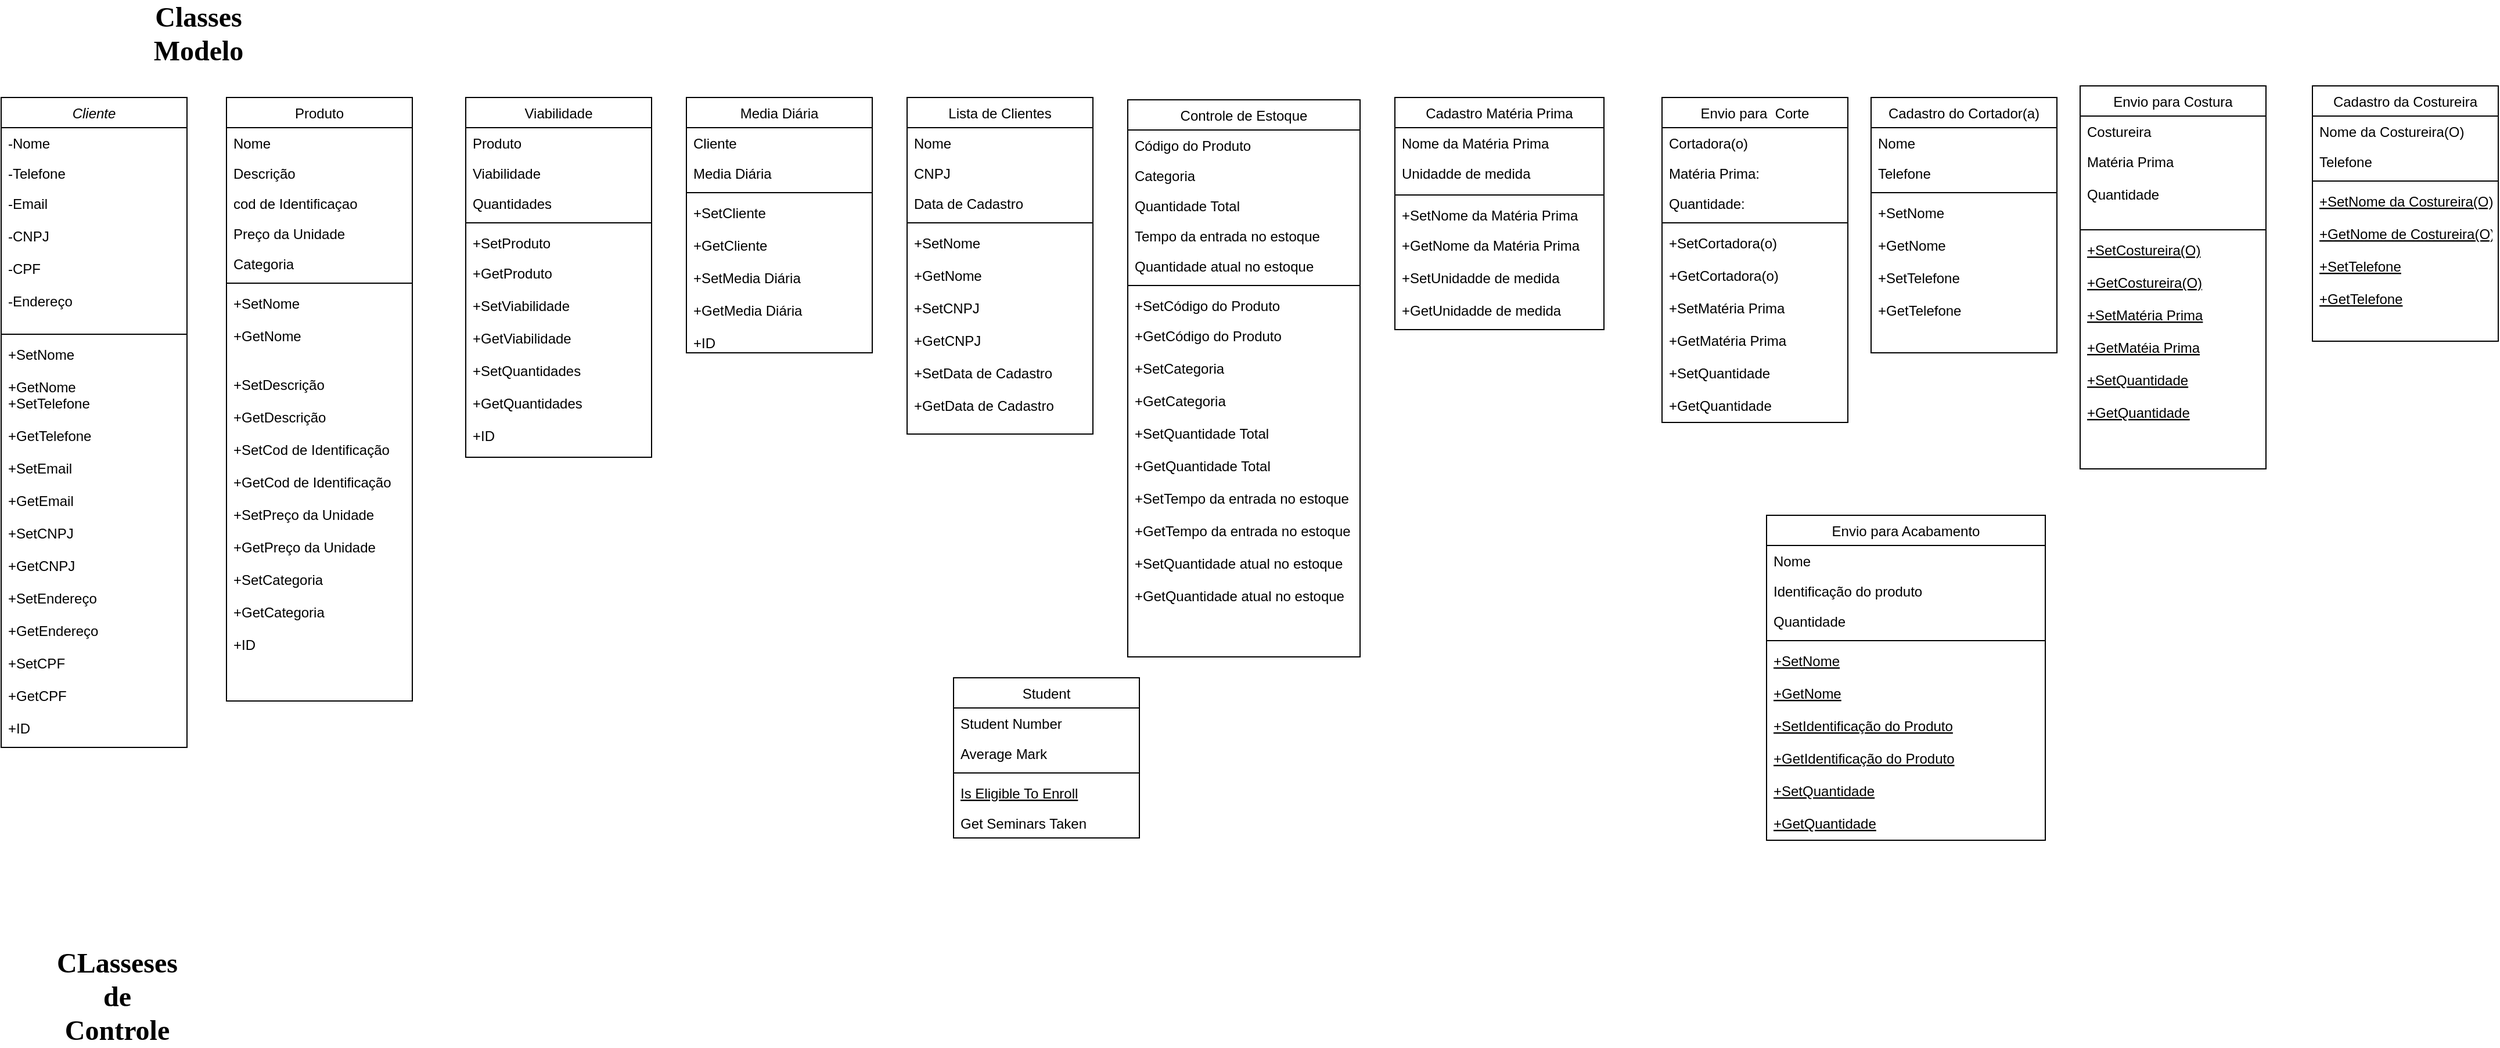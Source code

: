 <mxfile version="24.5.4" type="device">
  <diagram id="C5RBs43oDa-KdzZeNtuy" name="Page-1">
    <mxGraphModel dx="2518" dy="1390" grid="1" gridSize="10" guides="1" tooltips="1" connect="1" arrows="1" fold="1" page="1" pageScale="1" pageWidth="827" pageHeight="1169" math="0" shadow="0">
      <root>
        <mxCell id="WIyWlLk6GJQsqaUBKTNV-0" />
        <mxCell id="WIyWlLk6GJQsqaUBKTNV-1" parent="WIyWlLk6GJQsqaUBKTNV-0" />
        <mxCell id="zkfFHV4jXpPFQw0GAbJ--0" value="Cliente" style="swimlane;fontStyle=2;align=center;verticalAlign=top;childLayout=stackLayout;horizontal=1;startSize=26;horizontalStack=0;resizeParent=1;resizeLast=0;collapsible=1;marginBottom=0;rounded=0;shadow=0;strokeWidth=1;" parent="WIyWlLk6GJQsqaUBKTNV-1" vertex="1">
          <mxGeometry x="220" y="120" width="160" height="560" as="geometry">
            <mxRectangle x="230" y="140" width="160" height="26" as="alternateBounds" />
          </mxGeometry>
        </mxCell>
        <mxCell id="zkfFHV4jXpPFQw0GAbJ--1" value="-Nome" style="text;align=left;verticalAlign=top;spacingLeft=4;spacingRight=4;overflow=hidden;rotatable=0;points=[[0,0.5],[1,0.5]];portConstraint=eastwest;" parent="zkfFHV4jXpPFQw0GAbJ--0" vertex="1">
          <mxGeometry y="26" width="160" height="26" as="geometry" />
        </mxCell>
        <mxCell id="zkfFHV4jXpPFQw0GAbJ--2" value="-Telefone" style="text;align=left;verticalAlign=top;spacingLeft=4;spacingRight=4;overflow=hidden;rotatable=0;points=[[0,0.5],[1,0.5]];portConstraint=eastwest;rounded=0;shadow=0;html=0;" parent="zkfFHV4jXpPFQw0GAbJ--0" vertex="1">
          <mxGeometry y="52" width="160" height="26" as="geometry" />
        </mxCell>
        <mxCell id="zkfFHV4jXpPFQw0GAbJ--3" value="-Email&#xa;&#xa;-CNPJ&#xa;&#xa;-CPF&#xa;&#xa;-Endereço&#xa;&#xa;" style="text;align=left;verticalAlign=top;spacingLeft=4;spacingRight=4;overflow=hidden;rotatable=0;points=[[0,0.5],[1,0.5]];portConstraint=eastwest;rounded=0;shadow=0;html=0;" parent="zkfFHV4jXpPFQw0GAbJ--0" vertex="1">
          <mxGeometry y="78" width="160" height="122" as="geometry" />
        </mxCell>
        <mxCell id="zkfFHV4jXpPFQw0GAbJ--4" value="" style="line;html=1;strokeWidth=1;align=left;verticalAlign=middle;spacingTop=-1;spacingLeft=3;spacingRight=3;rotatable=0;labelPosition=right;points=[];portConstraint=eastwest;" parent="zkfFHV4jXpPFQw0GAbJ--0" vertex="1">
          <mxGeometry y="200" width="160" height="8" as="geometry" />
        </mxCell>
        <mxCell id="zkfFHV4jXpPFQw0GAbJ--5" value="+SetNome&#xa;&#xa;+GetNome&#xa;+SetTelefone&#xa;&#xa;+GetTelefone&#xa;&#xa;+SetEmail&#xa;&#xa;+GetEmail&#xa;&#xa;+SetCNPJ&#xa;&#xa;+GetCNPJ&#xa;&#xa;+SetEndereço&#xa;&#xa;+GetEndereço&#xa;&#xa;+SetCPF&#xa;&#xa;+GetCPF&#xa;&#xa;+ID&#xa;&#xa;&#xa;&#xa;&#xa;&#xa;" style="text;align=left;verticalAlign=top;spacingLeft=4;spacingRight=4;overflow=hidden;rotatable=0;points=[[0,0.5],[1,0.5]];portConstraint=eastwest;" parent="zkfFHV4jXpPFQw0GAbJ--0" vertex="1">
          <mxGeometry y="208" width="160" height="352" as="geometry" />
        </mxCell>
        <mxCell id="zkfFHV4jXpPFQw0GAbJ--6" value="Student" style="swimlane;fontStyle=0;align=center;verticalAlign=top;childLayout=stackLayout;horizontal=1;startSize=26;horizontalStack=0;resizeParent=1;resizeLast=0;collapsible=1;marginBottom=0;rounded=0;shadow=0;strokeWidth=1;" parent="WIyWlLk6GJQsqaUBKTNV-1" vertex="1">
          <mxGeometry x="1040" y="620" width="160" height="138" as="geometry">
            <mxRectangle x="130" y="380" width="160" height="26" as="alternateBounds" />
          </mxGeometry>
        </mxCell>
        <mxCell id="zkfFHV4jXpPFQw0GAbJ--7" value="Student Number" style="text;align=left;verticalAlign=top;spacingLeft=4;spacingRight=4;overflow=hidden;rotatable=0;points=[[0,0.5],[1,0.5]];portConstraint=eastwest;" parent="zkfFHV4jXpPFQw0GAbJ--6" vertex="1">
          <mxGeometry y="26" width="160" height="26" as="geometry" />
        </mxCell>
        <mxCell id="zkfFHV4jXpPFQw0GAbJ--8" value="Average Mark" style="text;align=left;verticalAlign=top;spacingLeft=4;spacingRight=4;overflow=hidden;rotatable=0;points=[[0,0.5],[1,0.5]];portConstraint=eastwest;rounded=0;shadow=0;html=0;" parent="zkfFHV4jXpPFQw0GAbJ--6" vertex="1">
          <mxGeometry y="52" width="160" height="26" as="geometry" />
        </mxCell>
        <mxCell id="zkfFHV4jXpPFQw0GAbJ--9" value="" style="line;html=1;strokeWidth=1;align=left;verticalAlign=middle;spacingTop=-1;spacingLeft=3;spacingRight=3;rotatable=0;labelPosition=right;points=[];portConstraint=eastwest;" parent="zkfFHV4jXpPFQw0GAbJ--6" vertex="1">
          <mxGeometry y="78" width="160" height="8" as="geometry" />
        </mxCell>
        <mxCell id="zkfFHV4jXpPFQw0GAbJ--10" value="Is Eligible To Enroll" style="text;align=left;verticalAlign=top;spacingLeft=4;spacingRight=4;overflow=hidden;rotatable=0;points=[[0,0.5],[1,0.5]];portConstraint=eastwest;fontStyle=4" parent="zkfFHV4jXpPFQw0GAbJ--6" vertex="1">
          <mxGeometry y="86" width="160" height="26" as="geometry" />
        </mxCell>
        <mxCell id="zkfFHV4jXpPFQw0GAbJ--11" value="Get Seminars Taken" style="text;align=left;verticalAlign=top;spacingLeft=4;spacingRight=4;overflow=hidden;rotatable=0;points=[[0,0.5],[1,0.5]];portConstraint=eastwest;" parent="zkfFHV4jXpPFQw0GAbJ--6" vertex="1">
          <mxGeometry y="112" width="160" height="26" as="geometry" />
        </mxCell>
        <mxCell id="zkfFHV4jXpPFQw0GAbJ--17" value="Produto" style="swimlane;fontStyle=0;align=center;verticalAlign=top;childLayout=stackLayout;horizontal=1;startSize=26;horizontalStack=0;resizeParent=1;resizeLast=0;collapsible=1;marginBottom=0;rounded=0;shadow=0;strokeWidth=1;" parent="WIyWlLk6GJQsqaUBKTNV-1" vertex="1">
          <mxGeometry x="414" y="120" width="160" height="520" as="geometry">
            <mxRectangle x="550" y="140" width="160" height="26" as="alternateBounds" />
          </mxGeometry>
        </mxCell>
        <mxCell id="zkfFHV4jXpPFQw0GAbJ--18" value="Nome" style="text;align=left;verticalAlign=top;spacingLeft=4;spacingRight=4;overflow=hidden;rotatable=0;points=[[0,0.5],[1,0.5]];portConstraint=eastwest;" parent="zkfFHV4jXpPFQw0GAbJ--17" vertex="1">
          <mxGeometry y="26" width="160" height="26" as="geometry" />
        </mxCell>
        <mxCell id="zkfFHV4jXpPFQw0GAbJ--19" value="Descrição" style="text;align=left;verticalAlign=top;spacingLeft=4;spacingRight=4;overflow=hidden;rotatable=0;points=[[0,0.5],[1,0.5]];portConstraint=eastwest;rounded=0;shadow=0;html=0;" parent="zkfFHV4jXpPFQw0GAbJ--17" vertex="1">
          <mxGeometry y="52" width="160" height="26" as="geometry" />
        </mxCell>
        <mxCell id="zkfFHV4jXpPFQw0GAbJ--20" value="cod de Identificaçao" style="text;align=left;verticalAlign=top;spacingLeft=4;spacingRight=4;overflow=hidden;rotatable=0;points=[[0,0.5],[1,0.5]];portConstraint=eastwest;rounded=0;shadow=0;html=0;" parent="zkfFHV4jXpPFQw0GAbJ--17" vertex="1">
          <mxGeometry y="78" width="160" height="26" as="geometry" />
        </mxCell>
        <mxCell id="zkfFHV4jXpPFQw0GAbJ--21" value="Preço da Unidade" style="text;align=left;verticalAlign=top;spacingLeft=4;spacingRight=4;overflow=hidden;rotatable=0;points=[[0,0.5],[1,0.5]];portConstraint=eastwest;rounded=0;shadow=0;html=0;" parent="zkfFHV4jXpPFQw0GAbJ--17" vertex="1">
          <mxGeometry y="104" width="160" height="26" as="geometry" />
        </mxCell>
        <mxCell id="zkfFHV4jXpPFQw0GAbJ--22" value="Categoria" style="text;align=left;verticalAlign=top;spacingLeft=4;spacingRight=4;overflow=hidden;rotatable=0;points=[[0,0.5],[1,0.5]];portConstraint=eastwest;rounded=0;shadow=0;html=0;" parent="zkfFHV4jXpPFQw0GAbJ--17" vertex="1">
          <mxGeometry y="130" width="160" height="26" as="geometry" />
        </mxCell>
        <mxCell id="zkfFHV4jXpPFQw0GAbJ--23" value="" style="line;html=1;strokeWidth=1;align=left;verticalAlign=middle;spacingTop=-1;spacingLeft=3;spacingRight=3;rotatable=0;labelPosition=right;points=[];portConstraint=eastwest;" parent="zkfFHV4jXpPFQw0GAbJ--17" vertex="1">
          <mxGeometry y="156" width="160" height="8" as="geometry" />
        </mxCell>
        <mxCell id="zkfFHV4jXpPFQw0GAbJ--24" value="+SetNome&#xa;&#xa;+GetNome&#xa;&#xa;&#xa;+SetDescrição&#xa;&#xa;+GetDescrição&#xa;&#xa;+SetCod de Identificação&#xa;&#xa;+GetCod de Identificação&#xa;&#xa;+SetPreço da Unidade&#xa;&#xa;+GetPreço da Unidade&#xa;&#xa;+SetCategoria&#xa;&#xa;+GetCategoria&#xa;&#xa;+ID" style="text;align=left;verticalAlign=top;spacingLeft=4;spacingRight=4;overflow=hidden;rotatable=0;points=[[0,0.5],[1,0.5]];portConstraint=eastwest;" parent="zkfFHV4jXpPFQw0GAbJ--17" vertex="1">
          <mxGeometry y="164" width="160" height="356" as="geometry" />
        </mxCell>
        <mxCell id="asrp8kJzujOav0ptzsXe-0" value="Viabilidade" style="swimlane;fontStyle=0;align=center;verticalAlign=top;childLayout=stackLayout;horizontal=1;startSize=26;horizontalStack=0;resizeParent=1;resizeLast=0;collapsible=1;marginBottom=0;rounded=0;shadow=0;strokeWidth=1;" vertex="1" parent="WIyWlLk6GJQsqaUBKTNV-1">
          <mxGeometry x="620" y="120" width="160" height="310" as="geometry">
            <mxRectangle x="550" y="140" width="160" height="26" as="alternateBounds" />
          </mxGeometry>
        </mxCell>
        <mxCell id="asrp8kJzujOav0ptzsXe-1" value="Produto" style="text;align=left;verticalAlign=top;spacingLeft=4;spacingRight=4;overflow=hidden;rotatable=0;points=[[0,0.5],[1,0.5]];portConstraint=eastwest;" vertex="1" parent="asrp8kJzujOav0ptzsXe-0">
          <mxGeometry y="26" width="160" height="26" as="geometry" />
        </mxCell>
        <mxCell id="asrp8kJzujOav0ptzsXe-2" value="Viabilidade" style="text;align=left;verticalAlign=top;spacingLeft=4;spacingRight=4;overflow=hidden;rotatable=0;points=[[0,0.5],[1,0.5]];portConstraint=eastwest;rounded=0;shadow=0;html=0;" vertex="1" parent="asrp8kJzujOav0ptzsXe-0">
          <mxGeometry y="52" width="160" height="26" as="geometry" />
        </mxCell>
        <mxCell id="asrp8kJzujOav0ptzsXe-3" value="Quantidades" style="text;align=left;verticalAlign=top;spacingLeft=4;spacingRight=4;overflow=hidden;rotatable=0;points=[[0,0.5],[1,0.5]];portConstraint=eastwest;rounded=0;shadow=0;html=0;" vertex="1" parent="asrp8kJzujOav0ptzsXe-0">
          <mxGeometry y="78" width="160" height="26" as="geometry" />
        </mxCell>
        <mxCell id="asrp8kJzujOav0ptzsXe-6" value="" style="line;html=1;strokeWidth=1;align=left;verticalAlign=middle;spacingTop=-1;spacingLeft=3;spacingRight=3;rotatable=0;labelPosition=right;points=[];portConstraint=eastwest;" vertex="1" parent="asrp8kJzujOav0ptzsXe-0">
          <mxGeometry y="104" width="160" height="8" as="geometry" />
        </mxCell>
        <mxCell id="asrp8kJzujOav0ptzsXe-7" value="+SetProduto" style="text;align=left;verticalAlign=top;spacingLeft=4;spacingRight=4;overflow=hidden;rotatable=0;points=[[0,0.5],[1,0.5]];portConstraint=eastwest;" vertex="1" parent="asrp8kJzujOav0ptzsXe-0">
          <mxGeometry y="112" width="160" height="26" as="geometry" />
        </mxCell>
        <mxCell id="asrp8kJzujOav0ptzsXe-8" value="+GetProduto&#xa;&#xa;+SetViabilidade&#xa;&#xa;+GetViabilidade&#xa;&#xa;+SetQuantidades&#xa;&#xa;+GetQuantidades&#xa;&#xa;+ID" style="text;align=left;verticalAlign=top;spacingLeft=4;spacingRight=4;overflow=hidden;rotatable=0;points=[[0,0.5],[1,0.5]];portConstraint=eastwest;" vertex="1" parent="asrp8kJzujOav0ptzsXe-0">
          <mxGeometry y="138" width="160" height="162" as="geometry" />
        </mxCell>
        <mxCell id="asrp8kJzujOav0ptzsXe-9" value="&lt;b&gt;&lt;font style=&quot;font-size: 24px;&quot; face=&quot;Georgia&quot;&gt;Classes Modelo&lt;/font&gt;&lt;/b&gt;" style="text;html=1;align=center;verticalAlign=middle;whiteSpace=wrap;rounded=0;" vertex="1" parent="WIyWlLk6GJQsqaUBKTNV-1">
          <mxGeometry x="360" y="50" width="60" height="30" as="geometry" />
        </mxCell>
        <mxCell id="asrp8kJzujOav0ptzsXe-10" value="Media Diária" style="swimlane;fontStyle=0;align=center;verticalAlign=top;childLayout=stackLayout;horizontal=1;startSize=26;horizontalStack=0;resizeParent=1;resizeLast=0;collapsible=1;marginBottom=0;rounded=0;shadow=0;strokeWidth=1;" vertex="1" parent="WIyWlLk6GJQsqaUBKTNV-1">
          <mxGeometry x="810" y="120" width="160" height="220" as="geometry">
            <mxRectangle x="550" y="140" width="160" height="26" as="alternateBounds" />
          </mxGeometry>
        </mxCell>
        <mxCell id="asrp8kJzujOav0ptzsXe-11" value="Cliente" style="text;align=left;verticalAlign=top;spacingLeft=4;spacingRight=4;overflow=hidden;rotatable=0;points=[[0,0.5],[1,0.5]];portConstraint=eastwest;" vertex="1" parent="asrp8kJzujOav0ptzsXe-10">
          <mxGeometry y="26" width="160" height="26" as="geometry" />
        </mxCell>
        <mxCell id="asrp8kJzujOav0ptzsXe-12" value="Media Diária" style="text;align=left;verticalAlign=top;spacingLeft=4;spacingRight=4;overflow=hidden;rotatable=0;points=[[0,0.5],[1,0.5]];portConstraint=eastwest;rounded=0;shadow=0;html=0;" vertex="1" parent="asrp8kJzujOav0ptzsXe-10">
          <mxGeometry y="52" width="160" height="26" as="geometry" />
        </mxCell>
        <mxCell id="asrp8kJzujOav0ptzsXe-16" value="" style="line;html=1;strokeWidth=1;align=left;verticalAlign=middle;spacingTop=-1;spacingLeft=3;spacingRight=3;rotatable=0;labelPosition=right;points=[];portConstraint=eastwest;" vertex="1" parent="asrp8kJzujOav0ptzsXe-10">
          <mxGeometry y="78" width="160" height="8" as="geometry" />
        </mxCell>
        <mxCell id="asrp8kJzujOav0ptzsXe-17" value="+SetCliente&#xa;&#xa;+GetCliente&#xa;&#xa;+SetMedia Diária&#xa;&#xa;+GetMedia Diária&#xa;&#xa;+ID&#xa;&#xa;&#xa;&#xa;&#xa;" style="text;align=left;verticalAlign=top;spacingLeft=4;spacingRight=4;overflow=hidden;rotatable=0;points=[[0,0.5],[1,0.5]];portConstraint=eastwest;" vertex="1" parent="asrp8kJzujOav0ptzsXe-10">
          <mxGeometry y="86" width="160" height="134" as="geometry" />
        </mxCell>
        <mxCell id="asrp8kJzujOav0ptzsXe-19" value="Lista de Clientes" style="swimlane;fontStyle=0;align=center;verticalAlign=top;childLayout=stackLayout;horizontal=1;startSize=26;horizontalStack=0;resizeParent=1;resizeLast=0;collapsible=1;marginBottom=0;rounded=0;shadow=0;strokeWidth=1;" vertex="1" parent="WIyWlLk6GJQsqaUBKTNV-1">
          <mxGeometry x="1000" y="120" width="160" height="290" as="geometry">
            <mxRectangle x="550" y="140" width="160" height="26" as="alternateBounds" />
          </mxGeometry>
        </mxCell>
        <mxCell id="asrp8kJzujOav0ptzsXe-20" value="Nome" style="text;align=left;verticalAlign=top;spacingLeft=4;spacingRight=4;overflow=hidden;rotatable=0;points=[[0,0.5],[1,0.5]];portConstraint=eastwest;" vertex="1" parent="asrp8kJzujOav0ptzsXe-19">
          <mxGeometry y="26" width="160" height="26" as="geometry" />
        </mxCell>
        <mxCell id="asrp8kJzujOav0ptzsXe-21" value="CNPJ" style="text;align=left;verticalAlign=top;spacingLeft=4;spacingRight=4;overflow=hidden;rotatable=0;points=[[0,0.5],[1,0.5]];portConstraint=eastwest;rounded=0;shadow=0;html=0;" vertex="1" parent="asrp8kJzujOav0ptzsXe-19">
          <mxGeometry y="52" width="160" height="26" as="geometry" />
        </mxCell>
        <mxCell id="asrp8kJzujOav0ptzsXe-23" value="Data de Cadastro" style="text;align=left;verticalAlign=top;spacingLeft=4;spacingRight=4;overflow=hidden;rotatable=0;points=[[0,0.5],[1,0.5]];portConstraint=eastwest;rounded=0;shadow=0;html=0;" vertex="1" parent="asrp8kJzujOav0ptzsXe-19">
          <mxGeometry y="78" width="160" height="26" as="geometry" />
        </mxCell>
        <mxCell id="asrp8kJzujOav0ptzsXe-25" value="" style="line;html=1;strokeWidth=1;align=left;verticalAlign=middle;spacingTop=-1;spacingLeft=3;spacingRight=3;rotatable=0;labelPosition=right;points=[];portConstraint=eastwest;" vertex="1" parent="asrp8kJzujOav0ptzsXe-19">
          <mxGeometry y="104" width="160" height="8" as="geometry" />
        </mxCell>
        <mxCell id="asrp8kJzujOav0ptzsXe-27" value="+SetNome&#xa;&#xa;+GetNome&#xa;&#xa;+SetCNPJ&#xa;&#xa;+GetCNPJ&#xa;&#xa;+SetData de Cadastro&#xa;&#xa;+GetData de Cadastro&#xa;&#xa;&#xa;" style="text;align=left;verticalAlign=top;spacingLeft=4;spacingRight=4;overflow=hidden;rotatable=0;points=[[0,0.5],[1,0.5]];portConstraint=eastwest;" vertex="1" parent="asrp8kJzujOav0ptzsXe-19">
          <mxGeometry y="112" width="160" height="178" as="geometry" />
        </mxCell>
        <mxCell id="asrp8kJzujOav0ptzsXe-28" value="Controle de Estoque" style="swimlane;fontStyle=0;align=center;verticalAlign=top;childLayout=stackLayout;horizontal=1;startSize=26;horizontalStack=0;resizeParent=1;resizeLast=0;collapsible=1;marginBottom=0;rounded=0;shadow=0;strokeWidth=1;" vertex="1" parent="WIyWlLk6GJQsqaUBKTNV-1">
          <mxGeometry x="1190" y="122" width="200" height="480" as="geometry">
            <mxRectangle x="550" y="140" width="160" height="26" as="alternateBounds" />
          </mxGeometry>
        </mxCell>
        <mxCell id="asrp8kJzujOav0ptzsXe-29" value="Código do Produto" style="text;align=left;verticalAlign=top;spacingLeft=4;spacingRight=4;overflow=hidden;rotatable=0;points=[[0,0.5],[1,0.5]];portConstraint=eastwest;" vertex="1" parent="asrp8kJzujOav0ptzsXe-28">
          <mxGeometry y="26" width="200" height="26" as="geometry" />
        </mxCell>
        <mxCell id="asrp8kJzujOav0ptzsXe-30" value="Categoria" style="text;align=left;verticalAlign=top;spacingLeft=4;spacingRight=4;overflow=hidden;rotatable=0;points=[[0,0.5],[1,0.5]];portConstraint=eastwest;rounded=0;shadow=0;html=0;" vertex="1" parent="asrp8kJzujOav0ptzsXe-28">
          <mxGeometry y="52" width="200" height="26" as="geometry" />
        </mxCell>
        <mxCell id="asrp8kJzujOav0ptzsXe-31" value="Quantidade Total" style="text;align=left;verticalAlign=top;spacingLeft=4;spacingRight=4;overflow=hidden;rotatable=0;points=[[0,0.5],[1,0.5]];portConstraint=eastwest;rounded=0;shadow=0;html=0;" vertex="1" parent="asrp8kJzujOav0ptzsXe-28">
          <mxGeometry y="78" width="200" height="26" as="geometry" />
        </mxCell>
        <mxCell id="asrp8kJzujOav0ptzsXe-32" value="Tempo da entrada no estoque" style="text;align=left;verticalAlign=top;spacingLeft=4;spacingRight=4;overflow=hidden;rotatable=0;points=[[0,0.5],[1,0.5]];portConstraint=eastwest;rounded=0;shadow=0;html=0;" vertex="1" parent="asrp8kJzujOav0ptzsXe-28">
          <mxGeometry y="104" width="200" height="26" as="geometry" />
        </mxCell>
        <mxCell id="asrp8kJzujOav0ptzsXe-33" value="Quantidade atual no estoque" style="text;align=left;verticalAlign=top;spacingLeft=4;spacingRight=4;overflow=hidden;rotatable=0;points=[[0,0.5],[1,0.5]];portConstraint=eastwest;rounded=0;shadow=0;html=0;" vertex="1" parent="asrp8kJzujOav0ptzsXe-28">
          <mxGeometry y="130" width="200" height="26" as="geometry" />
        </mxCell>
        <mxCell id="asrp8kJzujOav0ptzsXe-34" value="" style="line;html=1;strokeWidth=1;align=left;verticalAlign=middle;spacingTop=-1;spacingLeft=3;spacingRight=3;rotatable=0;labelPosition=right;points=[];portConstraint=eastwest;" vertex="1" parent="asrp8kJzujOav0ptzsXe-28">
          <mxGeometry y="156" width="200" height="8" as="geometry" />
        </mxCell>
        <mxCell id="asrp8kJzujOav0ptzsXe-35" value="+SetCódigo do Produto" style="text;align=left;verticalAlign=top;spacingLeft=4;spacingRight=4;overflow=hidden;rotatable=0;points=[[0,0.5],[1,0.5]];portConstraint=eastwest;" vertex="1" parent="asrp8kJzujOav0ptzsXe-28">
          <mxGeometry y="164" width="200" height="26" as="geometry" />
        </mxCell>
        <mxCell id="asrp8kJzujOav0ptzsXe-36" value="+GetCódigo do Produto&#xa;&#xa;+SetCategoria&#xa;&#xa;+GetCategoria&#xa;&#xa;+SetQuantidade Total&#xa;&#xa;+GetQuantidade Total&#xa;&#xa;+SetTempo da entrada no estoque&#xa;&#xa;+GetTempo da entrada no estoque&#xa;&#xa;+SetQuantidade atual no estoque&#xa;&#xa;+GetQuantidade atual no estoque&#xa;" style="text;align=left;verticalAlign=top;spacingLeft=4;spacingRight=4;overflow=hidden;rotatable=0;points=[[0,0.5],[1,0.5]];portConstraint=eastwest;" vertex="1" parent="asrp8kJzujOav0ptzsXe-28">
          <mxGeometry y="190" width="200" height="290" as="geometry" />
        </mxCell>
        <mxCell id="asrp8kJzujOav0ptzsXe-37" value="Cadastro Matéria Prima" style="swimlane;fontStyle=0;align=center;verticalAlign=top;childLayout=stackLayout;horizontal=1;startSize=26;horizontalStack=0;resizeParent=1;resizeLast=0;collapsible=1;marginBottom=0;rounded=0;shadow=0;strokeWidth=1;" vertex="1" parent="WIyWlLk6GJQsqaUBKTNV-1">
          <mxGeometry x="1420" y="120" width="180" height="200" as="geometry">
            <mxRectangle x="550" y="140" width="160" height="26" as="alternateBounds" />
          </mxGeometry>
        </mxCell>
        <mxCell id="asrp8kJzujOav0ptzsXe-38" value="Nome da Matéria Prima" style="text;align=left;verticalAlign=top;spacingLeft=4;spacingRight=4;overflow=hidden;rotatable=0;points=[[0,0.5],[1,0.5]];portConstraint=eastwest;" vertex="1" parent="asrp8kJzujOav0ptzsXe-37">
          <mxGeometry y="26" width="180" height="26" as="geometry" />
        </mxCell>
        <mxCell id="asrp8kJzujOav0ptzsXe-39" value="Unidadde de medida" style="text;align=left;verticalAlign=top;spacingLeft=4;spacingRight=4;overflow=hidden;rotatable=0;points=[[0,0.5],[1,0.5]];portConstraint=eastwest;rounded=0;shadow=0;html=0;" vertex="1" parent="asrp8kJzujOav0ptzsXe-37">
          <mxGeometry y="52" width="180" height="28" as="geometry" />
        </mxCell>
        <mxCell id="asrp8kJzujOav0ptzsXe-43" value="" style="line;html=1;strokeWidth=1;align=left;verticalAlign=middle;spacingTop=-1;spacingLeft=3;spacingRight=3;rotatable=0;labelPosition=right;points=[];portConstraint=eastwest;" vertex="1" parent="asrp8kJzujOav0ptzsXe-37">
          <mxGeometry y="80" width="180" height="8" as="geometry" />
        </mxCell>
        <mxCell id="asrp8kJzujOav0ptzsXe-44" value="+SetNome da Matéria Prima" style="text;align=left;verticalAlign=top;spacingLeft=4;spacingRight=4;overflow=hidden;rotatable=0;points=[[0,0.5],[1,0.5]];portConstraint=eastwest;" vertex="1" parent="asrp8kJzujOav0ptzsXe-37">
          <mxGeometry y="88" width="180" height="26" as="geometry" />
        </mxCell>
        <mxCell id="asrp8kJzujOav0ptzsXe-45" value="+GetNome da Matéria Prima&#xa;&#xa;+SetUnidadde de medida&#xa;&#xa;+GetUnidadde de medida&#xa;" style="text;align=left;verticalAlign=top;spacingLeft=4;spacingRight=4;overflow=hidden;rotatable=0;points=[[0,0.5],[1,0.5]];portConstraint=eastwest;" vertex="1" parent="asrp8kJzujOav0ptzsXe-37">
          <mxGeometry y="114" width="180" height="86" as="geometry" />
        </mxCell>
        <mxCell id="asrp8kJzujOav0ptzsXe-48" value="Envio para  Corte" style="swimlane;fontStyle=0;align=center;verticalAlign=top;childLayout=stackLayout;horizontal=1;startSize=26;horizontalStack=0;resizeParent=1;resizeLast=0;collapsible=1;marginBottom=0;rounded=0;shadow=0;strokeWidth=1;" vertex="1" parent="WIyWlLk6GJQsqaUBKTNV-1">
          <mxGeometry x="1650" y="120" width="160" height="280" as="geometry">
            <mxRectangle x="550" y="140" width="160" height="26" as="alternateBounds" />
          </mxGeometry>
        </mxCell>
        <mxCell id="asrp8kJzujOav0ptzsXe-49" value="Cortadora(o)" style="text;align=left;verticalAlign=top;spacingLeft=4;spacingRight=4;overflow=hidden;rotatable=0;points=[[0,0.5],[1,0.5]];portConstraint=eastwest;" vertex="1" parent="asrp8kJzujOav0ptzsXe-48">
          <mxGeometry y="26" width="160" height="26" as="geometry" />
        </mxCell>
        <mxCell id="asrp8kJzujOav0ptzsXe-50" value="Matéria Prima:" style="text;align=left;verticalAlign=top;spacingLeft=4;spacingRight=4;overflow=hidden;rotatable=0;points=[[0,0.5],[1,0.5]];portConstraint=eastwest;rounded=0;shadow=0;html=0;" vertex="1" parent="asrp8kJzujOav0ptzsXe-48">
          <mxGeometry y="52" width="160" height="26" as="geometry" />
        </mxCell>
        <mxCell id="asrp8kJzujOav0ptzsXe-51" value="Quantidade:" style="text;align=left;verticalAlign=top;spacingLeft=4;spacingRight=4;overflow=hidden;rotatable=0;points=[[0,0.5],[1,0.5]];portConstraint=eastwest;rounded=0;shadow=0;html=0;" vertex="1" parent="asrp8kJzujOav0ptzsXe-48">
          <mxGeometry y="78" width="160" height="26" as="geometry" />
        </mxCell>
        <mxCell id="asrp8kJzujOav0ptzsXe-54" value="" style="line;html=1;strokeWidth=1;align=left;verticalAlign=middle;spacingTop=-1;spacingLeft=3;spacingRight=3;rotatable=0;labelPosition=right;points=[];portConstraint=eastwest;" vertex="1" parent="asrp8kJzujOav0ptzsXe-48">
          <mxGeometry y="104" width="160" height="8" as="geometry" />
        </mxCell>
        <mxCell id="asrp8kJzujOav0ptzsXe-55" value="+SetCortadora(o)&#xa;&#xa;+GetCortadora(o)&#xa;&#xa;+SetMatéria Prima&#xa;&#xa;+GetMatéria Prima&#xa;&#xa;+SetQuantidade&#xa;&#xa;+GetQuantidade&#xa;" style="text;align=left;verticalAlign=top;spacingLeft=4;spacingRight=4;overflow=hidden;rotatable=0;points=[[0,0.5],[1,0.5]];portConstraint=eastwest;" vertex="1" parent="asrp8kJzujOav0ptzsXe-48">
          <mxGeometry y="112" width="160" height="168" as="geometry" />
        </mxCell>
        <mxCell id="asrp8kJzujOav0ptzsXe-57" value="Cadastro do Cortador(a)" style="swimlane;fontStyle=0;align=center;verticalAlign=top;childLayout=stackLayout;horizontal=1;startSize=26;horizontalStack=0;resizeParent=1;resizeLast=0;collapsible=1;marginBottom=0;rounded=0;shadow=0;strokeWidth=1;" vertex="1" parent="WIyWlLk6GJQsqaUBKTNV-1">
          <mxGeometry x="1830" y="120" width="160" height="220" as="geometry">
            <mxRectangle x="550" y="140" width="160" height="26" as="alternateBounds" />
          </mxGeometry>
        </mxCell>
        <mxCell id="asrp8kJzujOav0ptzsXe-58" value="Nome" style="text;align=left;verticalAlign=top;spacingLeft=4;spacingRight=4;overflow=hidden;rotatable=0;points=[[0,0.5],[1,0.5]];portConstraint=eastwest;" vertex="1" parent="asrp8kJzujOav0ptzsXe-57">
          <mxGeometry y="26" width="160" height="26" as="geometry" />
        </mxCell>
        <mxCell id="asrp8kJzujOav0ptzsXe-59" value="Telefone" style="text;align=left;verticalAlign=top;spacingLeft=4;spacingRight=4;overflow=hidden;rotatable=0;points=[[0,0.5],[1,0.5]];portConstraint=eastwest;rounded=0;shadow=0;html=0;" vertex="1" parent="asrp8kJzujOav0ptzsXe-57">
          <mxGeometry y="52" width="160" height="26" as="geometry" />
        </mxCell>
        <mxCell id="asrp8kJzujOav0ptzsXe-63" value="" style="line;html=1;strokeWidth=1;align=left;verticalAlign=middle;spacingTop=-1;spacingLeft=3;spacingRight=3;rotatable=0;labelPosition=right;points=[];portConstraint=eastwest;" vertex="1" parent="asrp8kJzujOav0ptzsXe-57">
          <mxGeometry y="78" width="160" height="8" as="geometry" />
        </mxCell>
        <mxCell id="asrp8kJzujOav0ptzsXe-64" value="+SetNome&#xa;&#xa;+GetNome&#xa;&#xa;+SetTelefone&#xa;&#xa;+GetTelefone" style="text;align=left;verticalAlign=top;spacingLeft=4;spacingRight=4;overflow=hidden;rotatable=0;points=[[0,0.5],[1,0.5]];portConstraint=eastwest;" vertex="1" parent="asrp8kJzujOav0ptzsXe-57">
          <mxGeometry y="86" width="160" height="134" as="geometry" />
        </mxCell>
        <mxCell id="asrp8kJzujOav0ptzsXe-66" value="Cadastro da Costureira" style="swimlane;fontStyle=0;align=center;verticalAlign=top;childLayout=stackLayout;horizontal=1;startSize=26;horizontalStack=0;resizeParent=1;resizeLast=0;collapsible=1;marginBottom=0;rounded=0;shadow=0;strokeWidth=1;" vertex="1" parent="WIyWlLk6GJQsqaUBKTNV-1">
          <mxGeometry x="2210" y="110" width="160" height="220" as="geometry">
            <mxRectangle x="130" y="380" width="160" height="26" as="alternateBounds" />
          </mxGeometry>
        </mxCell>
        <mxCell id="asrp8kJzujOav0ptzsXe-67" value="Nome da Costureira(O)" style="text;align=left;verticalAlign=top;spacingLeft=4;spacingRight=4;overflow=hidden;rotatable=0;points=[[0,0.5],[1,0.5]];portConstraint=eastwest;" vertex="1" parent="asrp8kJzujOav0ptzsXe-66">
          <mxGeometry y="26" width="160" height="26" as="geometry" />
        </mxCell>
        <mxCell id="asrp8kJzujOav0ptzsXe-68" value="Telefone" style="text;align=left;verticalAlign=top;spacingLeft=4;spacingRight=4;overflow=hidden;rotatable=0;points=[[0,0.5],[1,0.5]];portConstraint=eastwest;rounded=0;shadow=0;html=0;" vertex="1" parent="asrp8kJzujOav0ptzsXe-66">
          <mxGeometry y="52" width="160" height="26" as="geometry" />
        </mxCell>
        <mxCell id="asrp8kJzujOav0ptzsXe-69" value="" style="line;html=1;strokeWidth=1;align=left;verticalAlign=middle;spacingTop=-1;spacingLeft=3;spacingRight=3;rotatable=0;labelPosition=right;points=[];portConstraint=eastwest;" vertex="1" parent="asrp8kJzujOav0ptzsXe-66">
          <mxGeometry y="78" width="160" height="8" as="geometry" />
        </mxCell>
        <mxCell id="asrp8kJzujOav0ptzsXe-70" value="+SetNome da Costureira(O)&#xa;&#xa;+GetNome de Costureira(O)&#xa;&#xa;+SetTelefone&#xa;&#xa;+GetTelefone" style="text;align=left;verticalAlign=top;spacingLeft=4;spacingRight=4;overflow=hidden;rotatable=0;points=[[0,0.5],[1,0.5]];portConstraint=eastwest;fontStyle=4" vertex="1" parent="asrp8kJzujOav0ptzsXe-66">
          <mxGeometry y="86" width="160" height="124" as="geometry" />
        </mxCell>
        <mxCell id="asrp8kJzujOav0ptzsXe-72" value="Envio para Costura" style="swimlane;fontStyle=0;align=center;verticalAlign=top;childLayout=stackLayout;horizontal=1;startSize=26;horizontalStack=0;resizeParent=1;resizeLast=0;collapsible=1;marginBottom=0;rounded=0;shadow=0;strokeWidth=1;" vertex="1" parent="WIyWlLk6GJQsqaUBKTNV-1">
          <mxGeometry x="2010" y="110" width="160" height="330" as="geometry">
            <mxRectangle x="130" y="380" width="160" height="26" as="alternateBounds" />
          </mxGeometry>
        </mxCell>
        <mxCell id="asrp8kJzujOav0ptzsXe-73" value="Costureira" style="text;align=left;verticalAlign=top;spacingLeft=4;spacingRight=4;overflow=hidden;rotatable=0;points=[[0,0.5],[1,0.5]];portConstraint=eastwest;" vertex="1" parent="asrp8kJzujOav0ptzsXe-72">
          <mxGeometry y="26" width="160" height="26" as="geometry" />
        </mxCell>
        <mxCell id="asrp8kJzujOav0ptzsXe-74" value="Matéria Prima&#xa;&#xa;Quantidade&#xa;" style="text;align=left;verticalAlign=top;spacingLeft=4;spacingRight=4;overflow=hidden;rotatable=0;points=[[0,0.5],[1,0.5]];portConstraint=eastwest;rounded=0;shadow=0;html=0;" vertex="1" parent="asrp8kJzujOav0ptzsXe-72">
          <mxGeometry y="52" width="160" height="68" as="geometry" />
        </mxCell>
        <mxCell id="asrp8kJzujOav0ptzsXe-75" value="" style="line;html=1;strokeWidth=1;align=left;verticalAlign=middle;spacingTop=-1;spacingLeft=3;spacingRight=3;rotatable=0;labelPosition=right;points=[];portConstraint=eastwest;" vertex="1" parent="asrp8kJzujOav0ptzsXe-72">
          <mxGeometry y="120" width="160" height="8" as="geometry" />
        </mxCell>
        <mxCell id="asrp8kJzujOav0ptzsXe-76" value="+SetCostureira(O)&#xa;&#xa;+GetCostureira(O)&#xa;&#xa;+SetMatéria Prima&#xa;&#xa;+GetMatéia Prima&#xa;&#xa;+SetQuantidade&#xa;&#xa;+GetQuantidade" style="text;align=left;verticalAlign=top;spacingLeft=4;spacingRight=4;overflow=hidden;rotatable=0;points=[[0,0.5],[1,0.5]];portConstraint=eastwest;fontStyle=4" vertex="1" parent="asrp8kJzujOav0ptzsXe-72">
          <mxGeometry y="128" width="160" height="202" as="geometry" />
        </mxCell>
        <mxCell id="asrp8kJzujOav0ptzsXe-78" value="Envio para Acabamento" style="swimlane;fontStyle=0;align=center;verticalAlign=top;childLayout=stackLayout;horizontal=1;startSize=26;horizontalStack=0;resizeParent=1;resizeLast=0;collapsible=1;marginBottom=0;rounded=0;shadow=0;strokeWidth=1;" vertex="1" parent="WIyWlLk6GJQsqaUBKTNV-1">
          <mxGeometry x="1740" y="480" width="240" height="280" as="geometry">
            <mxRectangle x="130" y="380" width="160" height="26" as="alternateBounds" />
          </mxGeometry>
        </mxCell>
        <mxCell id="asrp8kJzujOav0ptzsXe-79" value="Nome" style="text;align=left;verticalAlign=top;spacingLeft=4;spacingRight=4;overflow=hidden;rotatable=0;points=[[0,0.5],[1,0.5]];portConstraint=eastwest;" vertex="1" parent="asrp8kJzujOav0ptzsXe-78">
          <mxGeometry y="26" width="240" height="26" as="geometry" />
        </mxCell>
        <mxCell id="asrp8kJzujOav0ptzsXe-80" value="Identificação do produto" style="text;align=left;verticalAlign=top;spacingLeft=4;spacingRight=4;overflow=hidden;rotatable=0;points=[[0,0.5],[1,0.5]];portConstraint=eastwest;rounded=0;shadow=0;html=0;" vertex="1" parent="asrp8kJzujOav0ptzsXe-78">
          <mxGeometry y="52" width="240" height="26" as="geometry" />
        </mxCell>
        <mxCell id="asrp8kJzujOav0ptzsXe-84" value="Quantidade" style="text;align=left;verticalAlign=top;spacingLeft=4;spacingRight=4;overflow=hidden;rotatable=0;points=[[0,0.5],[1,0.5]];portConstraint=eastwest;rounded=0;shadow=0;html=0;" vertex="1" parent="asrp8kJzujOav0ptzsXe-78">
          <mxGeometry y="78" width="240" height="26" as="geometry" />
        </mxCell>
        <mxCell id="asrp8kJzujOav0ptzsXe-81" value="" style="line;html=1;strokeWidth=1;align=left;verticalAlign=middle;spacingTop=-1;spacingLeft=3;spacingRight=3;rotatable=0;labelPosition=right;points=[];portConstraint=eastwest;" vertex="1" parent="asrp8kJzujOav0ptzsXe-78">
          <mxGeometry y="104" width="240" height="8" as="geometry" />
        </mxCell>
        <mxCell id="asrp8kJzujOav0ptzsXe-82" value="+SetNome&#xa;&#xa;+GetNome&#xa;&#xa;+SetIdentificação do Produto&#xa;&#xa;+GetIdentificação do Produto&#xa;&#xa;+SetQuantidade&#xa;&#xa;+GetQuantidade&#xa;" style="text;align=left;verticalAlign=top;spacingLeft=4;spacingRight=4;overflow=hidden;rotatable=0;points=[[0,0.5],[1,0.5]];portConstraint=eastwest;fontStyle=4" vertex="1" parent="asrp8kJzujOav0ptzsXe-78">
          <mxGeometry y="112" width="240" height="168" as="geometry" />
        </mxCell>
        <mxCell id="asrp8kJzujOav0ptzsXe-85" value="&lt;b&gt;&lt;font style=&quot;font-size: 24px;&quot; face=&quot;Georgia&quot;&gt;CLasseses de Controle&lt;/font&gt;&lt;/b&gt;" style="text;html=1;align=center;verticalAlign=middle;whiteSpace=wrap;rounded=0;" vertex="1" parent="WIyWlLk6GJQsqaUBKTNV-1">
          <mxGeometry x="290" y="880" width="60" height="30" as="geometry" />
        </mxCell>
      </root>
    </mxGraphModel>
  </diagram>
</mxfile>

